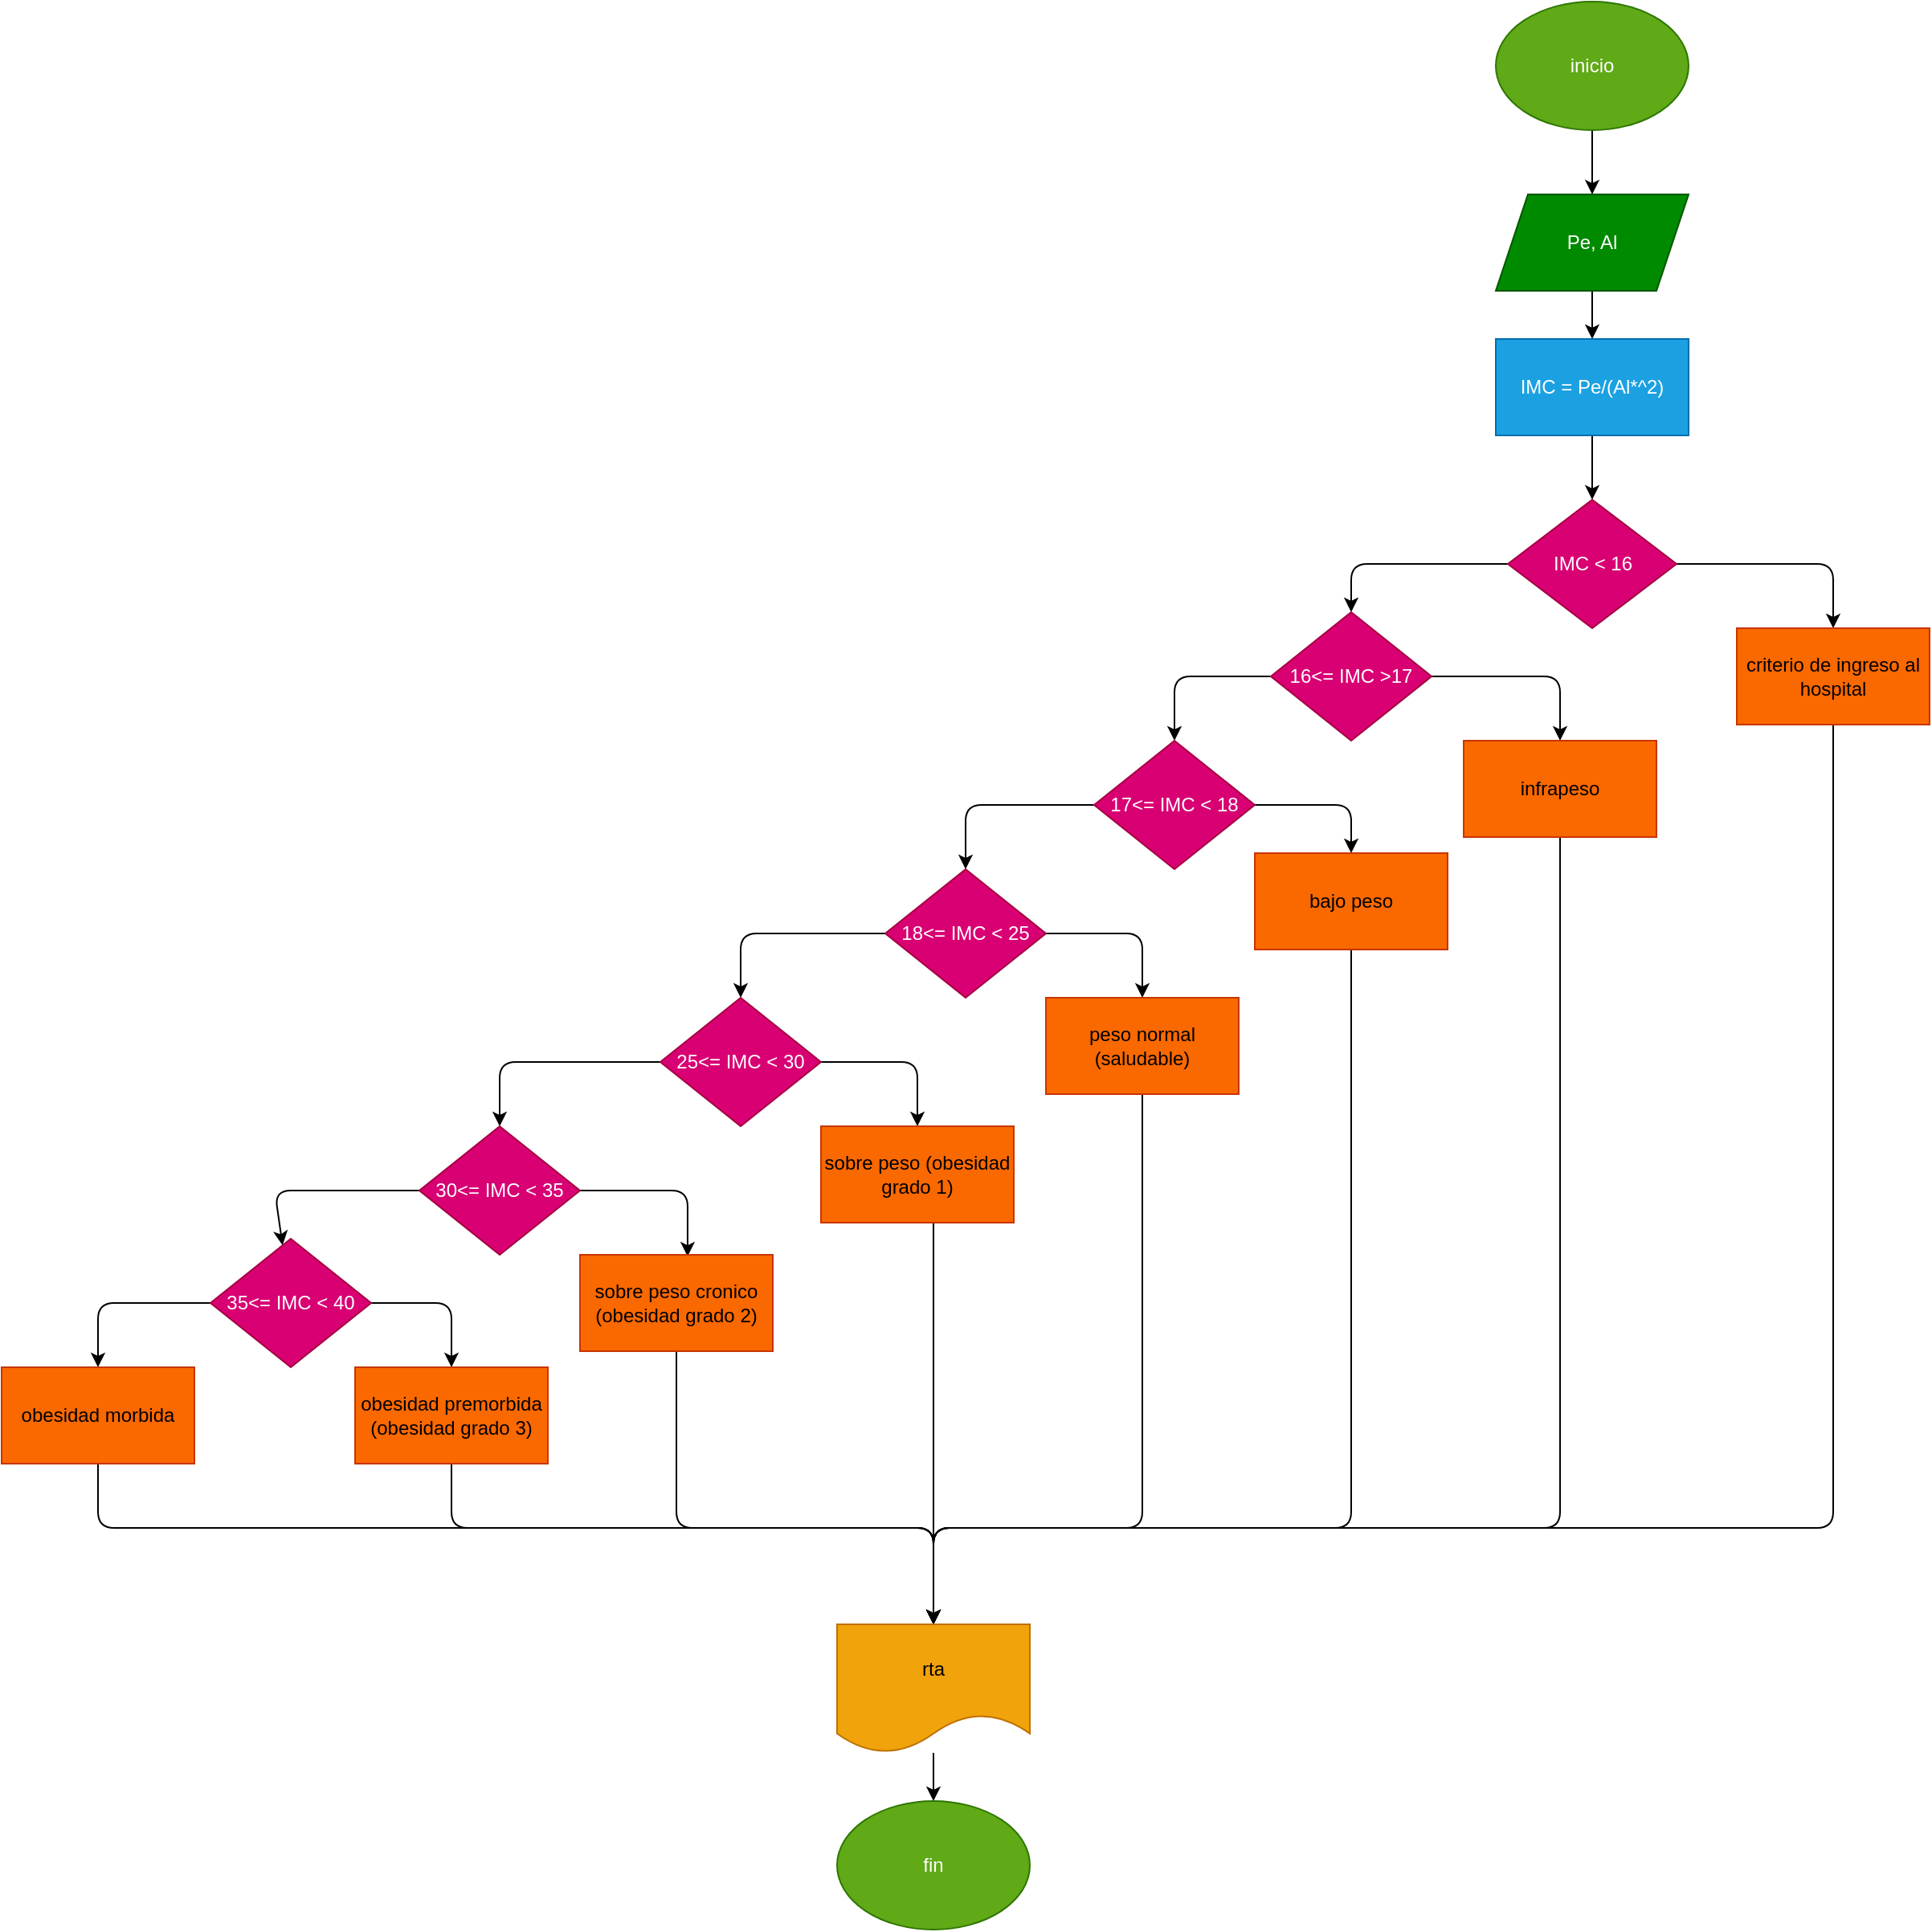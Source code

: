<mxfile>
    <diagram id="3Ihqfd1x6JLjPiL4LD6s" name="Página-1">
        <mxGraphModel dx="2007" dy="874" grid="1" gridSize="10" guides="1" tooltips="1" connect="1" arrows="1" fold="1" page="1" pageScale="1" pageWidth="850" pageHeight="1100" math="0" shadow="0">
            <root>
                <mxCell id="0"/>
                <mxCell id="1" parent="0"/>
                <mxCell id="4" value="" style="edgeStyle=none;html=1;" edge="1" parent="1" source="2" target="5">
                    <mxGeometry relative="1" as="geometry">
                        <mxPoint x="410" y="170" as="targetPoint"/>
                    </mxGeometry>
                </mxCell>
                <mxCell id="2" value="inicio" style="ellipse;whiteSpace=wrap;html=1;fillColor=#60a917;fontColor=#ffffff;strokeColor=#2D7600;" vertex="1" parent="1">
                    <mxGeometry x="350" y="50" width="120" height="80" as="geometry"/>
                </mxCell>
                <mxCell id="7" value="" style="edgeStyle=none;html=1;" edge="1" parent="1" source="5" target="8">
                    <mxGeometry relative="1" as="geometry">
                        <mxPoint x="410" y="280" as="targetPoint"/>
                    </mxGeometry>
                </mxCell>
                <mxCell id="5" value="Pe, Al" style="shape=parallelogram;perimeter=parallelogramPerimeter;whiteSpace=wrap;html=1;fixedSize=1;fillColor=#008a00;fontColor=#ffffff;strokeColor=#005700;" vertex="1" parent="1">
                    <mxGeometry x="350" y="170" width="120" height="60" as="geometry"/>
                </mxCell>
                <mxCell id="10" value="" style="edgeStyle=none;html=1;" edge="1" parent="1" source="8" target="9">
                    <mxGeometry relative="1" as="geometry"/>
                </mxCell>
                <mxCell id="8" value="IMC = Pe/(Al*^2)" style="rounded=0;whiteSpace=wrap;html=1;fillColor=#1ba1e2;fontColor=#ffffff;strokeColor=#006EAF;" vertex="1" parent="1">
                    <mxGeometry x="350" y="260" width="120" height="60" as="geometry"/>
                </mxCell>
                <mxCell id="12" value="" style="edgeStyle=none;html=1;exitX=1;exitY=0.5;exitDx=0;exitDy=0;entryX=0.5;entryY=0;entryDx=0;entryDy=0;" edge="1" parent="1" source="9" target="11">
                    <mxGeometry relative="1" as="geometry">
                        <Array as="points">
                            <mxPoint x="560" y="400"/>
                        </Array>
                    </mxGeometry>
                </mxCell>
                <mxCell id="14" value="" style="edgeStyle=none;html=1;" edge="1" parent="1" source="9" target="13">
                    <mxGeometry relative="1" as="geometry">
                        <Array as="points">
                            <mxPoint x="260" y="400"/>
                        </Array>
                    </mxGeometry>
                </mxCell>
                <mxCell id="9" value="IMC &amp;lt; 16" style="rhombus;whiteSpace=wrap;html=1;rounded=0;fillColor=#d80073;fontColor=#ffffff;strokeColor=#A50040;" vertex="1" parent="1">
                    <mxGeometry x="357.5" y="360" width="105" height="80" as="geometry"/>
                </mxCell>
                <mxCell id="45" style="edgeStyle=none;html=1;entryX=0.5;entryY=0;entryDx=0;entryDy=0;exitX=0.5;exitY=1;exitDx=0;exitDy=0;" edge="1" parent="1" source="11" target="44">
                    <mxGeometry relative="1" as="geometry">
                        <Array as="points">
                            <mxPoint x="560" y="1000"/>
                            <mxPoint y="1000"/>
                        </Array>
                    </mxGeometry>
                </mxCell>
                <mxCell id="11" value="criterio de ingreso al hospital" style="whiteSpace=wrap;html=1;rounded=0;fillColor=#fa6800;fontColor=#000000;strokeColor=#C73500;" vertex="1" parent="1">
                    <mxGeometry x="500" y="440" width="120" height="60" as="geometry"/>
                </mxCell>
                <mxCell id="15" value="" style="edgeStyle=none;html=1;exitX=1;exitY=0.5;exitDx=0;exitDy=0;entryX=0.5;entryY=0;entryDx=0;entryDy=0;" edge="1" parent="1" source="13" target="16">
                    <mxGeometry relative="1" as="geometry">
                        <mxPoint x="380" y="520" as="targetPoint"/>
                        <Array as="points">
                            <mxPoint x="390" y="470"/>
                        </Array>
                    </mxGeometry>
                </mxCell>
                <mxCell id="18" value="" style="edgeStyle=none;html=1;entryX=0.5;entryY=0;entryDx=0;entryDy=0;" edge="1" parent="1" source="13" target="17">
                    <mxGeometry relative="1" as="geometry">
                        <Array as="points">
                            <mxPoint x="150" y="470"/>
                        </Array>
                    </mxGeometry>
                </mxCell>
                <mxCell id="13" value="16&amp;lt;= IMC &amp;gt;17" style="rhombus;whiteSpace=wrap;html=1;rounded=0;fillColor=#d80073;fontColor=#ffffff;strokeColor=#A50040;" vertex="1" parent="1">
                    <mxGeometry x="210" y="430" width="100" height="80" as="geometry"/>
                </mxCell>
                <mxCell id="46" style="edgeStyle=none;html=1;entryX=0.5;entryY=0;entryDx=0;entryDy=0;" edge="1" parent="1" source="16" target="44">
                    <mxGeometry relative="1" as="geometry">
                        <Array as="points">
                            <mxPoint x="390" y="1000"/>
                            <mxPoint y="1000"/>
                        </Array>
                    </mxGeometry>
                </mxCell>
                <mxCell id="16" value="infrapeso" style="rounded=0;whiteSpace=wrap;html=1;fillColor=#fa6800;fontColor=#000000;strokeColor=#C73500;" vertex="1" parent="1">
                    <mxGeometry x="330" y="510" width="120" height="60" as="geometry"/>
                </mxCell>
                <mxCell id="20" value="" style="edgeStyle=none;html=1;exitX=1;exitY=0.5;exitDx=0;exitDy=0;entryX=0.5;entryY=0;entryDx=0;entryDy=0;" edge="1" parent="1" source="17" target="19">
                    <mxGeometry relative="1" as="geometry">
                        <Array as="points">
                            <mxPoint x="260" y="550"/>
                        </Array>
                    </mxGeometry>
                </mxCell>
                <mxCell id="22" value="" style="edgeStyle=none;html=1;entryX=0.5;entryY=0;entryDx=0;entryDy=0;exitX=0;exitY=0.5;exitDx=0;exitDy=0;" edge="1" parent="1" source="17" target="21">
                    <mxGeometry relative="1" as="geometry">
                        <Array as="points">
                            <mxPoint x="20" y="550"/>
                        </Array>
                    </mxGeometry>
                </mxCell>
                <mxCell id="17" value="17&amp;lt;= IMC &amp;lt; 18" style="rhombus;whiteSpace=wrap;html=1;rounded=0;fillColor=#d80073;fontColor=#ffffff;strokeColor=#A50040;" vertex="1" parent="1">
                    <mxGeometry x="100" y="510" width="100" height="80" as="geometry"/>
                </mxCell>
                <mxCell id="47" style="edgeStyle=none;html=1;" edge="1" parent="1" source="19">
                    <mxGeometry relative="1" as="geometry">
                        <mxPoint y="1060" as="targetPoint"/>
                        <Array as="points">
                            <mxPoint x="260" y="1000"/>
                            <mxPoint y="1000"/>
                        </Array>
                    </mxGeometry>
                </mxCell>
                <mxCell id="19" value="bajo peso" style="whiteSpace=wrap;html=1;rounded=0;fillColor=#fa6800;fontColor=#000000;strokeColor=#C73500;" vertex="1" parent="1">
                    <mxGeometry x="200" y="580" width="120" height="60" as="geometry"/>
                </mxCell>
                <mxCell id="24" style="edgeStyle=none;html=1;exitX=1;exitY=0.5;exitDx=0;exitDy=0;entryX=0.5;entryY=0;entryDx=0;entryDy=0;" edge="1" parent="1" source="21" target="25">
                    <mxGeometry relative="1" as="geometry">
                        <mxPoint x="150" y="670" as="targetPoint"/>
                        <Array as="points">
                            <mxPoint x="130" y="630"/>
                        </Array>
                    </mxGeometry>
                </mxCell>
                <mxCell id="29" value="" style="edgeStyle=none;html=1;exitX=0;exitY=0.5;exitDx=0;exitDy=0;entryX=0.5;entryY=0;entryDx=0;entryDy=0;" edge="1" parent="1" source="21" target="28">
                    <mxGeometry relative="1" as="geometry">
                        <Array as="points">
                            <mxPoint x="-120" y="630"/>
                        </Array>
                    </mxGeometry>
                </mxCell>
                <mxCell id="21" value="18&amp;lt;= IMC &amp;lt; 25" style="rhombus;whiteSpace=wrap;html=1;rounded=0;fillColor=#d80073;fontColor=#ffffff;strokeColor=#A50040;" vertex="1" parent="1">
                    <mxGeometry x="-30" y="590" width="100" height="80" as="geometry"/>
                </mxCell>
                <mxCell id="48" style="edgeStyle=none;html=1;entryX=0.5;entryY=0;entryDx=0;entryDy=0;" edge="1" parent="1" source="25" target="44">
                    <mxGeometry relative="1" as="geometry">
                        <Array as="points">
                            <mxPoint x="130" y="1000"/>
                            <mxPoint y="1000"/>
                        </Array>
                    </mxGeometry>
                </mxCell>
                <mxCell id="25" value="peso normal (saludable)" style="rounded=0;whiteSpace=wrap;html=1;fillColor=#fa6800;fontColor=#000000;strokeColor=#C73500;" vertex="1" parent="1">
                    <mxGeometry x="70" y="670" width="120" height="60" as="geometry"/>
                </mxCell>
                <mxCell id="31" value="" style="edgeStyle=none;html=1;exitX=1;exitY=0.5;exitDx=0;exitDy=0;entryX=0.5;entryY=0;entryDx=0;entryDy=0;" edge="1" parent="1" source="28" target="30">
                    <mxGeometry relative="1" as="geometry">
                        <Array as="points">
                            <mxPoint x="-10" y="710"/>
                        </Array>
                    </mxGeometry>
                </mxCell>
                <mxCell id="33" value="" style="edgeStyle=none;html=1;entryX=0.5;entryY=0;entryDx=0;entryDy=0;" edge="1" parent="1" source="28" target="32">
                    <mxGeometry relative="1" as="geometry">
                        <Array as="points">
                            <mxPoint x="-270" y="710"/>
                        </Array>
                    </mxGeometry>
                </mxCell>
                <mxCell id="28" value="25&amp;lt;= IMC &amp;lt; 30" style="rhombus;whiteSpace=wrap;html=1;rounded=0;fillColor=#d80073;fontColor=#ffffff;strokeColor=#A50040;" vertex="1" parent="1">
                    <mxGeometry x="-170" y="670" width="100" height="80" as="geometry"/>
                </mxCell>
                <mxCell id="49" style="edgeStyle=none;html=1;entryX=0.5;entryY=0;entryDx=0;entryDy=0;" edge="1" parent="1" target="44">
                    <mxGeometry relative="1" as="geometry">
                        <mxPoint y="810" as="sourcePoint"/>
                    </mxGeometry>
                </mxCell>
                <mxCell id="30" value="sobre peso (obesidad grado 1)" style="whiteSpace=wrap;html=1;rounded=0;fillColor=#fa6800;fontColor=#000000;strokeColor=#C73500;" vertex="1" parent="1">
                    <mxGeometry x="-70" y="750" width="120" height="60" as="geometry"/>
                </mxCell>
                <mxCell id="35" value="" style="edgeStyle=none;html=1;exitX=1;exitY=0.5;exitDx=0;exitDy=0;entryX=0.558;entryY=0.017;entryDx=0;entryDy=0;entryPerimeter=0;" edge="1" parent="1" source="32" target="34">
                    <mxGeometry relative="1" as="geometry">
                        <Array as="points">
                            <mxPoint x="-153" y="790"/>
                        </Array>
                    </mxGeometry>
                </mxCell>
                <mxCell id="37" value="" style="edgeStyle=none;html=1;" edge="1" parent="1" source="32" target="36">
                    <mxGeometry relative="1" as="geometry">
                        <Array as="points">
                            <mxPoint x="-410" y="790"/>
                        </Array>
                    </mxGeometry>
                </mxCell>
                <mxCell id="32" value="30&amp;lt;= IMC &amp;lt; 35" style="rhombus;whiteSpace=wrap;html=1;rounded=0;fillColor=#d80073;fontColor=#ffffff;strokeColor=#A50040;" vertex="1" parent="1">
                    <mxGeometry x="-320" y="750" width="100" height="80" as="geometry"/>
                </mxCell>
                <mxCell id="50" style="edgeStyle=none;html=1;entryX=0.5;entryY=0;entryDx=0;entryDy=0;" edge="1" parent="1" source="34" target="44">
                    <mxGeometry relative="1" as="geometry">
                        <Array as="points">
                            <mxPoint x="-160" y="1000"/>
                            <mxPoint y="1000"/>
                        </Array>
                    </mxGeometry>
                </mxCell>
                <mxCell id="34" value="sobre peso cronico (obesidad grado 2)" style="whiteSpace=wrap;html=1;rounded=0;fillColor=#fa6800;fontColor=#000000;strokeColor=#C73500;" vertex="1" parent="1">
                    <mxGeometry x="-220" y="830" width="120" height="60" as="geometry"/>
                </mxCell>
                <mxCell id="41" style="edgeStyle=none;html=1;entryX=0.5;entryY=0;entryDx=0;entryDy=0;exitX=1;exitY=0.5;exitDx=0;exitDy=0;" edge="1" parent="1" source="36" target="40">
                    <mxGeometry relative="1" as="geometry">
                        <Array as="points">
                            <mxPoint x="-300" y="860"/>
                        </Array>
                    </mxGeometry>
                </mxCell>
                <mxCell id="43" value="" style="edgeStyle=none;html=1;exitX=0;exitY=0.5;exitDx=0;exitDy=0;entryX=0.5;entryY=0;entryDx=0;entryDy=0;" edge="1" parent="1" source="36" target="42">
                    <mxGeometry relative="1" as="geometry">
                        <Array as="points">
                            <mxPoint x="-520" y="860"/>
                        </Array>
                    </mxGeometry>
                </mxCell>
                <mxCell id="36" value="35&amp;lt;= IMC &amp;lt; 40" style="rhombus;whiteSpace=wrap;html=1;rounded=0;fillColor=#d80073;fontColor=#ffffff;strokeColor=#A50040;" vertex="1" parent="1">
                    <mxGeometry x="-450" y="820" width="100" height="80" as="geometry"/>
                </mxCell>
                <mxCell id="51" style="edgeStyle=none;html=1;" edge="1" parent="1" source="40">
                    <mxGeometry relative="1" as="geometry">
                        <mxPoint y="1060" as="targetPoint"/>
                        <Array as="points">
                            <mxPoint x="-300" y="1000"/>
                            <mxPoint y="1000"/>
                        </Array>
                    </mxGeometry>
                </mxCell>
                <mxCell id="40" value="obesidad premorbida (obesidad grado 3)" style="rounded=0;whiteSpace=wrap;html=1;fillColor=#fa6800;fontColor=#000000;strokeColor=#C73500;" vertex="1" parent="1">
                    <mxGeometry x="-360" y="900" width="120" height="60" as="geometry"/>
                </mxCell>
                <mxCell id="52" style="edgeStyle=none;html=1;entryX=0.5;entryY=0;entryDx=0;entryDy=0;" edge="1" parent="1" source="42" target="44">
                    <mxGeometry relative="1" as="geometry">
                        <Array as="points">
                            <mxPoint x="-520" y="1000"/>
                            <mxPoint y="1000"/>
                        </Array>
                    </mxGeometry>
                </mxCell>
                <mxCell id="42" value="obesidad morbida" style="whiteSpace=wrap;html=1;rounded=0;fillColor=#fa6800;fontColor=#000000;strokeColor=#C73500;" vertex="1" parent="1">
                    <mxGeometry x="-580" y="900" width="120" height="60" as="geometry"/>
                </mxCell>
                <mxCell id="54" value="" style="edgeStyle=none;html=1;" edge="1" parent="1" source="44" target="53">
                    <mxGeometry relative="1" as="geometry"/>
                </mxCell>
                <mxCell id="44" value="rta" style="shape=document;whiteSpace=wrap;html=1;boundedLbl=1;fillColor=#f0a30a;fontColor=#000000;strokeColor=#BD7000;" vertex="1" parent="1">
                    <mxGeometry x="-60" y="1060" width="120" height="80" as="geometry"/>
                </mxCell>
                <mxCell id="53" value="fin" style="ellipse;whiteSpace=wrap;html=1;fillColor=#60a917;fontColor=#ffffff;strokeColor=#2D7600;" vertex="1" parent="1">
                    <mxGeometry x="-60" y="1170" width="120" height="80" as="geometry"/>
                </mxCell>
            </root>
        </mxGraphModel>
    </diagram>
</mxfile>
